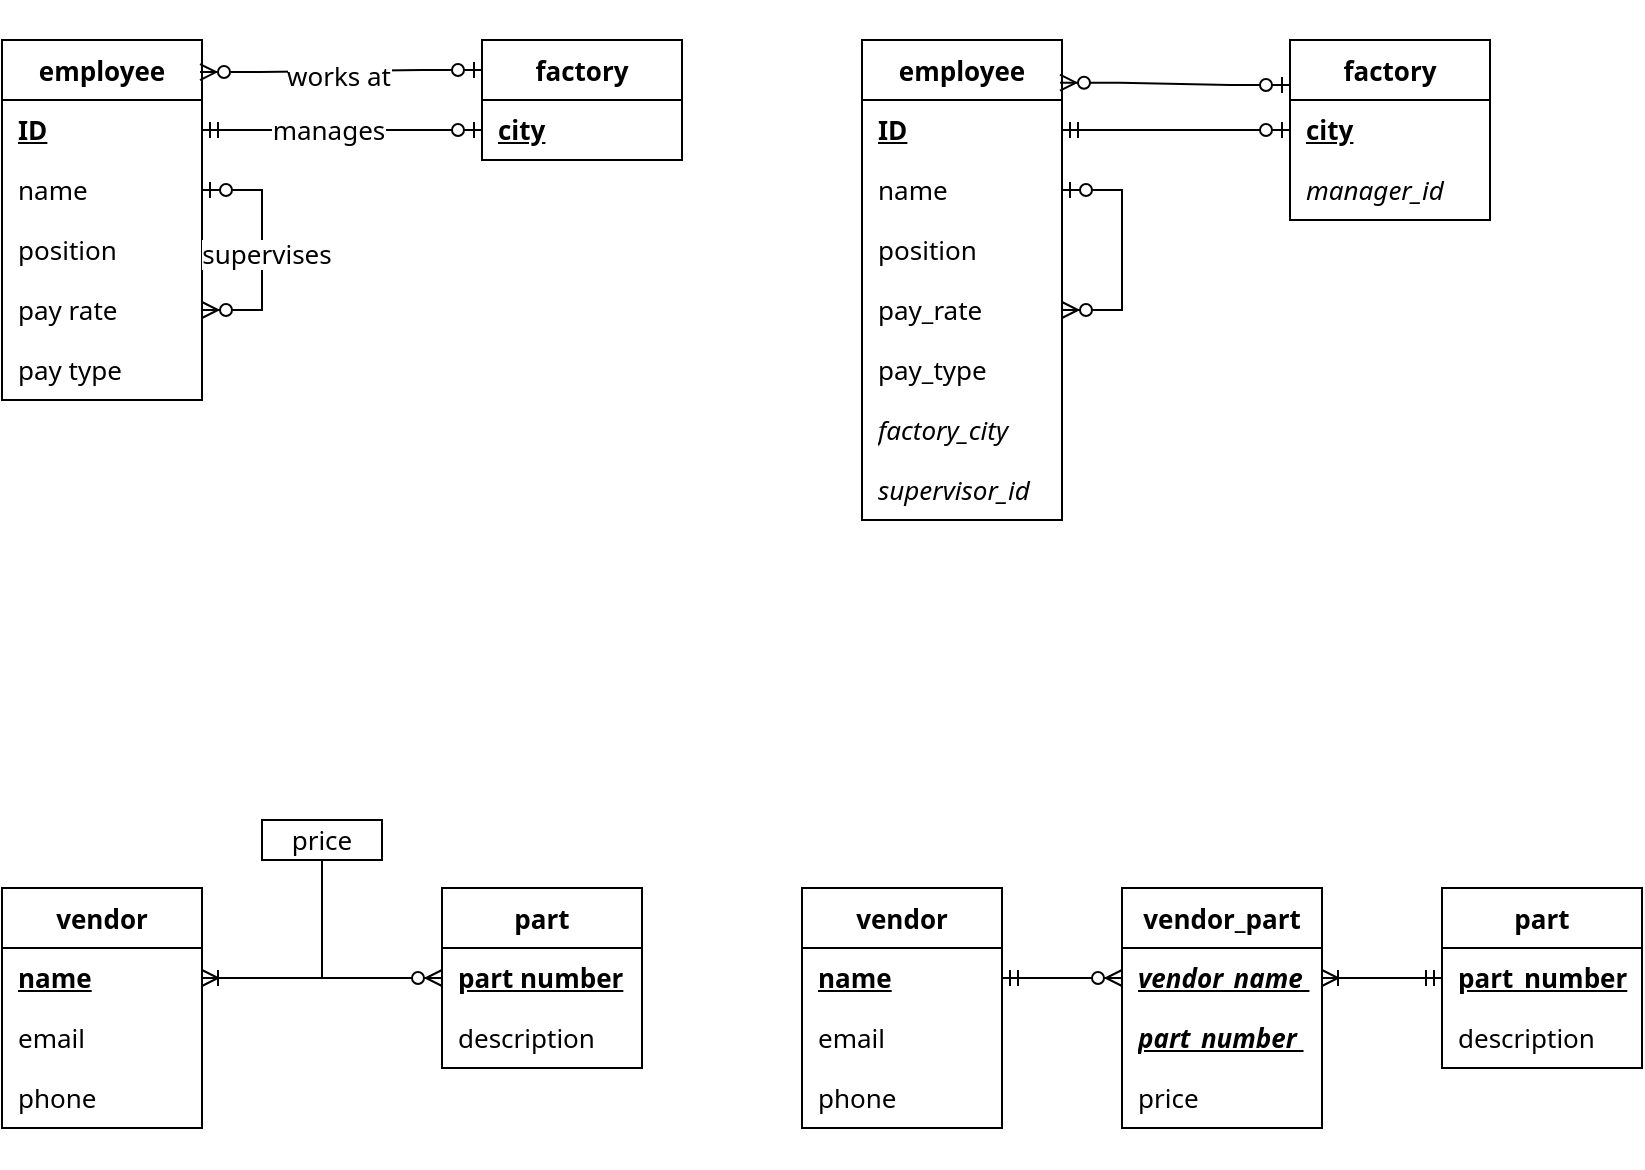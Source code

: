 <mxfile version="15.7.0" type="device"><diagram id="R2lEEEUBdFMjLlhIrx00" name="Page-1"><mxGraphModel dx="1422" dy="657" grid="1" gridSize="10" guides="1" tooltips="1" connect="1" arrows="1" fold="1" page="1" pageScale="1" pageWidth="850" pageHeight="1100" math="0" shadow="0" extFonts="Permanent Marker^https://fonts.googleapis.com/css?family=Permanent+Marker"><root><mxCell id="0"/><mxCell id="1" parent="0"/><mxCell id="ZgKFdhLjTGqCJ71-1xwb-4" value="" style="rounded=0;whiteSpace=wrap;html=1;fontFamily=Noto Sans;fontSource=https%3A%2F%2Ffonts.googleapis.com%2Fcss%3Ffamily%3DNoto%2BSans;strokeColor=none;fillColor=none;fontColor=default;fontSize=13;" parent="1" vertex="1"><mxGeometry x="110" y="584" width="30" height="20" as="geometry"/></mxCell><mxCell id="vAbCwezHvAzYmaQM8z0B-2" value="employee" style="shape=table;startSize=30;container=1;collapsible=0;childLayout=tableLayout;fixedRows=1;rowLines=0;fontStyle=1;align=center;pointerEvents=1;fontColor=default;strokeColor=default;fillColor=default;fontFamily=Noto Sans;fontSource=https%3A%2F%2Ffonts.googleapis.com%2Fcss%3Ffamily%3DNoto%2BSans;fontSize=13;" parent="1" vertex="1"><mxGeometry x="80" y="40" width="100" height="180" as="geometry"/></mxCell><mxCell id="vAbCwezHvAzYmaQM8z0B-6" value="" style="shape=partialRectangle;html=1;whiteSpace=wrap;collapsible=0;dropTarget=0;pointerEvents=1;fillColor=none;top=0;left=0;bottom=0;right=0;points=[[0,0.5],[1,0.5]];portConstraint=eastwest;fontColor=default;strokeColor=default;fontFamily=Noto Sans;fontSource=https%3A%2F%2Ffonts.googleapis.com%2Fcss%3Ffamily%3DNoto%2BSans;fontSize=13;" parent="vAbCwezHvAzYmaQM8z0B-2" vertex="1"><mxGeometry y="30" width="100" height="30" as="geometry"/></mxCell><mxCell id="vAbCwezHvAzYmaQM8z0B-8" value="&lt;b style=&quot;font-size: 13px;&quot;&gt;&lt;u style=&quot;font-size: 13px;&quot;&gt;ID&lt;/u&gt;&lt;/b&gt;" style="shape=partialRectangle;html=1;whiteSpace=wrap;connectable=0;fillColor=none;top=0;left=0;bottom=0;right=0;align=left;spacingLeft=6;overflow=hidden;pointerEvents=1;fontColor=default;strokeColor=default;fontFamily=Noto Sans;fontSource=https%3A%2F%2Ffonts.googleapis.com%2Fcss%3Ffamily%3DNoto%2BSans;fontSize=13;" parent="vAbCwezHvAzYmaQM8z0B-6" vertex="1"><mxGeometry width="100" height="30" as="geometry"><mxRectangle width="100" height="30" as="alternateBounds"/></mxGeometry></mxCell><mxCell id="vAbCwezHvAzYmaQM8z0B-9" value="" style="shape=partialRectangle;html=1;whiteSpace=wrap;collapsible=0;dropTarget=0;pointerEvents=1;fillColor=none;top=0;left=0;bottom=0;right=0;points=[[0,0.5],[1,0.5]];portConstraint=eastwest;fontColor=default;strokeColor=default;fontFamily=Noto Sans;fontSource=https%3A%2F%2Ffonts.googleapis.com%2Fcss%3Ffamily%3DNoto%2BSans;fontSize=13;" parent="vAbCwezHvAzYmaQM8z0B-2" vertex="1"><mxGeometry y="60" width="100" height="30" as="geometry"/></mxCell><mxCell id="vAbCwezHvAzYmaQM8z0B-11" value="name" style="shape=partialRectangle;html=1;whiteSpace=wrap;connectable=0;fillColor=none;top=0;left=0;bottom=0;right=0;align=left;spacingLeft=6;overflow=hidden;pointerEvents=1;fontColor=default;strokeColor=default;fontFamily=Noto Sans;fontSource=https%3A%2F%2Ffonts.googleapis.com%2Fcss%3Ffamily%3DNoto%2BSans;fontSize=13;" parent="vAbCwezHvAzYmaQM8z0B-9" vertex="1"><mxGeometry width="100" height="30" as="geometry"><mxRectangle width="100" height="30" as="alternateBounds"/></mxGeometry></mxCell><mxCell id="vAbCwezHvAzYmaQM8z0B-16" style="shape=partialRectangle;html=1;whiteSpace=wrap;collapsible=0;dropTarget=0;pointerEvents=1;fillColor=none;top=0;left=0;bottom=0;right=0;points=[[0,0.5],[1,0.5]];portConstraint=eastwest;fontColor=default;strokeColor=default;fontFamily=Noto Sans;fontSource=https%3A%2F%2Ffonts.googleapis.com%2Fcss%3Ffamily%3DNoto%2BSans;fontSize=13;" parent="vAbCwezHvAzYmaQM8z0B-2" vertex="1"><mxGeometry y="90" width="100" height="30" as="geometry"/></mxCell><mxCell id="vAbCwezHvAzYmaQM8z0B-17" value="position" style="shape=partialRectangle;html=1;whiteSpace=wrap;connectable=0;fillColor=none;top=0;left=0;bottom=0;right=0;align=left;spacingLeft=6;overflow=hidden;pointerEvents=1;fontColor=default;strokeColor=default;fontFamily=Noto Sans;fontSource=https%3A%2F%2Ffonts.googleapis.com%2Fcss%3Ffamily%3DNoto%2BSans;fontSize=13;" parent="vAbCwezHvAzYmaQM8z0B-16" vertex="1"><mxGeometry width="100" height="30" as="geometry"><mxRectangle width="100" height="30" as="alternateBounds"/></mxGeometry></mxCell><mxCell id="vAbCwezHvAzYmaQM8z0B-14" style="shape=partialRectangle;html=1;whiteSpace=wrap;collapsible=0;dropTarget=0;pointerEvents=1;fillColor=none;top=0;left=0;bottom=0;right=0;points=[[0,0.5],[1,0.5]];portConstraint=eastwest;fontColor=default;strokeColor=default;fontFamily=Noto Sans;fontSource=https%3A%2F%2Ffonts.googleapis.com%2Fcss%3Ffamily%3DNoto%2BSans;fontSize=13;" parent="vAbCwezHvAzYmaQM8z0B-2" vertex="1"><mxGeometry y="120" width="100" height="30" as="geometry"/></mxCell><mxCell id="vAbCwezHvAzYmaQM8z0B-15" value="pay rate" style="shape=partialRectangle;html=1;whiteSpace=wrap;connectable=0;fillColor=none;top=0;left=0;bottom=0;right=0;align=left;spacingLeft=6;overflow=hidden;pointerEvents=1;fontColor=default;strokeColor=default;fontFamily=Noto Sans;fontSource=https%3A%2F%2Ffonts.googleapis.com%2Fcss%3Ffamily%3DNoto%2BSans;fontSize=13;" parent="vAbCwezHvAzYmaQM8z0B-14" vertex="1"><mxGeometry width="100" height="30" as="geometry"><mxRectangle width="100" height="30" as="alternateBounds"/></mxGeometry></mxCell><mxCell id="vAbCwezHvAzYmaQM8z0B-12" style="shape=partialRectangle;html=1;whiteSpace=wrap;collapsible=0;dropTarget=0;pointerEvents=1;fillColor=none;top=0;left=0;bottom=0;right=0;points=[[0,0.5],[1,0.5]];portConstraint=eastwest;fontColor=default;strokeColor=default;fontFamily=Noto Sans;fontSource=https%3A%2F%2Ffonts.googleapis.com%2Fcss%3Ffamily%3DNoto%2BSans;fontSize=13;" parent="vAbCwezHvAzYmaQM8z0B-2" vertex="1"><mxGeometry y="150" width="100" height="30" as="geometry"/></mxCell><mxCell id="vAbCwezHvAzYmaQM8z0B-13" value="pay type" style="shape=partialRectangle;html=1;whiteSpace=wrap;connectable=0;fillColor=none;top=0;left=0;bottom=0;right=0;align=left;spacingLeft=6;overflow=hidden;pointerEvents=1;fontColor=default;strokeColor=default;fontFamily=Noto Sans;fontSource=https%3A%2F%2Ffonts.googleapis.com%2Fcss%3Ffamily%3DNoto%2BSans;fontSize=13;" parent="vAbCwezHvAzYmaQM8z0B-12" vertex="1"><mxGeometry width="100" height="30" as="geometry"><mxRectangle width="100" height="30" as="alternateBounds"/></mxGeometry></mxCell><mxCell id="vAbCwezHvAzYmaQM8z0B-50" value="" style="edgeStyle=entityRelationEdgeStyle;fontSize=13;html=1;endArrow=ERzeroToMany;startArrow=ERzeroToOne;rounded=0;labelBackgroundColor=default;fontColor=default;strokeColor=default;orthogonalLoop=0;snapToPoint=0;entryX=1;entryY=0.5;entryDx=0;entryDy=0;fontFamily=Noto Sans;fontSource=https%3A%2F%2Ffonts.googleapis.com%2Fcss%3Ffamily%3DNoto%2BSans;" parent="vAbCwezHvAzYmaQM8z0B-2" source="vAbCwezHvAzYmaQM8z0B-9" target="vAbCwezHvAzYmaQM8z0B-14" edge="1"><mxGeometry width="100" height="100" relative="1" as="geometry"><mxPoint x="230" y="109" as="sourcePoint"/><mxPoint x="321" y="198.98" as="targetPoint"/></mxGeometry></mxCell><mxCell id="vAbCwezHvAzYmaQM8z0B-51" value="supervises" style="edgeLabel;html=1;align=center;verticalAlign=middle;resizable=0;points=[];fontColor=default;fontFamily=Noto Sans;fontSource=https%3A%2F%2Ffonts.googleapis.com%2Fcss%3Ffamily%3DNoto%2BSans;fontSize=13;" parent="vAbCwezHvAzYmaQM8z0B-50" vertex="1" connectable="0"><mxGeometry x="0.031" y="2" relative="1" as="geometry"><mxPoint as="offset"/></mxGeometry></mxCell><mxCell id="vAbCwezHvAzYmaQM8z0B-18" value="factory" style="shape=table;startSize=30;container=1;collapsible=0;childLayout=tableLayout;fixedRows=1;rowLines=0;fontStyle=1;align=center;pointerEvents=1;fontColor=default;strokeColor=default;fillColor=default;fontFamily=Noto Sans;fontSource=https%3A%2F%2Ffonts.googleapis.com%2Fcss%3Ffamily%3DNoto%2BSans;fontSize=13;" parent="1" vertex="1"><mxGeometry x="320" y="40" width="100" height="60" as="geometry"/></mxCell><mxCell id="vAbCwezHvAzYmaQM8z0B-19" value="" style="shape=partialRectangle;html=1;whiteSpace=wrap;collapsible=0;dropTarget=0;pointerEvents=1;fillColor=none;top=0;left=0;bottom=0;right=0;points=[[0,0.5],[1,0.5]];portConstraint=eastwest;fontColor=default;strokeColor=default;fontFamily=Noto Sans;fontSource=https%3A%2F%2Ffonts.googleapis.com%2Fcss%3Ffamily%3DNoto%2BSans;fontSize=13;" parent="vAbCwezHvAzYmaQM8z0B-18" vertex="1"><mxGeometry y="30" width="100" height="30" as="geometry"/></mxCell><mxCell id="vAbCwezHvAzYmaQM8z0B-20" value="&lt;b style=&quot;font-size: 13px;&quot;&gt;&lt;u style=&quot;font-size: 13px;&quot;&gt;city&lt;/u&gt;&lt;/b&gt;" style="shape=partialRectangle;html=1;whiteSpace=wrap;connectable=0;fillColor=none;top=0;left=0;bottom=0;right=0;align=left;spacingLeft=6;overflow=hidden;pointerEvents=1;fontColor=default;strokeColor=default;fontFamily=Noto Sans;fontSource=https%3A%2F%2Ffonts.googleapis.com%2Fcss%3Ffamily%3DNoto%2BSans;fontSize=13;" parent="vAbCwezHvAzYmaQM8z0B-19" vertex="1"><mxGeometry width="100" height="30" as="geometry"><mxRectangle width="100" height="30" as="alternateBounds"/></mxGeometry></mxCell><mxCell id="vAbCwezHvAzYmaQM8z0B-44" value="" style="edgeStyle=entityRelationEdgeStyle;fontSize=13;html=1;endArrow=ERzeroToMany;startArrow=ERzeroToOne;rounded=0;labelBackgroundColor=default;fontColor=default;strokeColor=default;exitX=0;exitY=0.25;exitDx=0;exitDy=0;entryX=0.99;entryY=0.089;entryDx=0;entryDy=0;entryPerimeter=0;fontFamily=Noto Sans;fontSource=https%3A%2F%2Ffonts.googleapis.com%2Fcss%3Ffamily%3DNoto%2BSans;" parent="1" source="vAbCwezHvAzYmaQM8z0B-18" target="vAbCwezHvAzYmaQM8z0B-2" edge="1"><mxGeometry width="100" height="100" relative="1" as="geometry"><mxPoint x="290" y="100" as="sourcePoint"/><mxPoint x="270" y="40" as="targetPoint"/></mxGeometry></mxCell><mxCell id="vAbCwezHvAzYmaQM8z0B-48" value="works at" style="edgeLabel;html=1;align=center;verticalAlign=middle;resizable=0;points=[];fontColor=default;fontFamily=Noto Sans;fontSource=https%3A%2F%2Ffonts.googleapis.com%2Fcss%3Ffamily%3DNoto%2BSans;fontSize=13;" parent="vAbCwezHvAzYmaQM8z0B-44" vertex="1" connectable="0"><mxGeometry x="0.031" y="2" relative="1" as="geometry"><mxPoint as="offset"/></mxGeometry></mxCell><mxCell id="vAbCwezHvAzYmaQM8z0B-47" value="" style="edgeStyle=entityRelationEdgeStyle;fontSize=13;html=1;endArrow=ERzeroToOne;startArrow=ERmandOne;rounded=0;labelBackgroundColor=default;fontColor=default;strokeColor=default;exitX=1;exitY=0.5;exitDx=0;exitDy=0;entryX=0;entryY=0.5;entryDx=0;entryDy=0;fontFamily=Noto Sans;fontSource=https%3A%2F%2Ffonts.googleapis.com%2Fcss%3Ffamily%3DNoto%2BSans;" parent="1" source="vAbCwezHvAzYmaQM8z0B-6" target="vAbCwezHvAzYmaQM8z0B-19" edge="1"><mxGeometry width="100" height="100" relative="1" as="geometry"><mxPoint x="290" y="250" as="sourcePoint"/><mxPoint x="390" y="150" as="targetPoint"/></mxGeometry></mxCell><mxCell id="vAbCwezHvAzYmaQM8z0B-49" value="manages" style="edgeLabel;html=1;align=center;verticalAlign=middle;resizable=0;points=[];fontColor=default;fontFamily=Noto Sans;fontSource=https%3A%2F%2Ffonts.googleapis.com%2Fcss%3Ffamily%3DNoto%2BSans;fontSize=13;" parent="vAbCwezHvAzYmaQM8z0B-47" vertex="1" connectable="0"><mxGeometry x="-0.1" relative="1" as="geometry"><mxPoint as="offset"/></mxGeometry></mxCell><mxCell id="ZkFvO5ZCcxNp6FhMW3lV-1" value="part" style="shape=table;startSize=30;container=1;collapsible=0;childLayout=tableLayout;fixedRows=1;rowLines=0;fontStyle=1;align=center;pointerEvents=1;fontColor=default;strokeColor=default;fillColor=default;fontFamily=Noto Sans;fontSource=https%3A%2F%2Ffonts.googleapis.com%2Fcss%3Ffamily%3DNoto%2BSans;fontSize=13;" parent="1" vertex="1"><mxGeometry x="300" y="464" width="100" height="90" as="geometry"/></mxCell><mxCell id="ZkFvO5ZCcxNp6FhMW3lV-2" value="" style="shape=partialRectangle;html=1;whiteSpace=wrap;collapsible=0;dropTarget=0;pointerEvents=1;fillColor=none;top=0;left=0;bottom=0;right=0;points=[[0,0.5],[1,0.5]];portConstraint=eastwest;fontColor=default;strokeColor=default;fontFamily=Noto Sans;fontSource=https%3A%2F%2Ffonts.googleapis.com%2Fcss%3Ffamily%3DNoto%2BSans;fontSize=13;" parent="ZkFvO5ZCcxNp6FhMW3lV-1" vertex="1"><mxGeometry y="30" width="100" height="30" as="geometry"/></mxCell><mxCell id="ZkFvO5ZCcxNp6FhMW3lV-3" value="&lt;b style=&quot;font-size: 13px;&quot;&gt;&lt;u style=&quot;font-size: 13px;&quot;&gt;part number&lt;/u&gt;&lt;/b&gt;" style="shape=partialRectangle;html=1;whiteSpace=wrap;connectable=0;fillColor=none;top=0;left=0;bottom=0;right=0;align=left;spacingLeft=6;overflow=hidden;pointerEvents=1;fontColor=default;strokeColor=default;fontFamily=Noto Sans;fontSource=https%3A%2F%2Ffonts.googleapis.com%2Fcss%3Ffamily%3DNoto%2BSans;fontSize=13;" parent="ZkFvO5ZCcxNp6FhMW3lV-2" vertex="1"><mxGeometry width="100" height="30" as="geometry"><mxRectangle width="100" height="30" as="alternateBounds"/></mxGeometry></mxCell><mxCell id="ZkFvO5ZCcxNp6FhMW3lV-4" style="shape=partialRectangle;html=1;whiteSpace=wrap;collapsible=0;dropTarget=0;pointerEvents=1;fillColor=none;top=0;left=0;bottom=0;right=0;points=[[0,0.5],[1,0.5]];portConstraint=eastwest;fontColor=default;strokeColor=default;fontFamily=Noto Sans;fontSource=https%3A%2F%2Ffonts.googleapis.com%2Fcss%3Ffamily%3DNoto%2BSans;fontSize=13;" parent="ZkFvO5ZCcxNp6FhMW3lV-1" vertex="1"><mxGeometry y="60" width="100" height="30" as="geometry"/></mxCell><mxCell id="ZkFvO5ZCcxNp6FhMW3lV-5" value="description" style="shape=partialRectangle;html=1;whiteSpace=wrap;connectable=0;fillColor=none;top=0;left=0;bottom=0;right=0;align=left;spacingLeft=6;overflow=hidden;pointerEvents=1;fontColor=default;strokeColor=default;fontFamily=Noto Sans;fontSource=https%3A%2F%2Ffonts.googleapis.com%2Fcss%3Ffamily%3DNoto%2BSans;fontSize=13;" parent="ZkFvO5ZCcxNp6FhMW3lV-4" vertex="1"><mxGeometry width="100" height="30" as="geometry"><mxRectangle width="100" height="30" as="alternateBounds"/></mxGeometry></mxCell><mxCell id="ZkFvO5ZCcxNp6FhMW3lV-6" value="vendor" style="shape=table;startSize=30;container=1;collapsible=0;childLayout=tableLayout;fixedRows=1;rowLines=0;fontStyle=1;align=center;pointerEvents=1;fontColor=default;strokeColor=default;fillColor=default;fontFamily=Noto Sans;fontSource=https%3A%2F%2Ffonts.googleapis.com%2Fcss%3Ffamily%3DNoto%2BSans;fontSize=13;" parent="1" vertex="1"><mxGeometry x="80" y="464" width="100" height="120" as="geometry"/></mxCell><mxCell id="ZkFvO5ZCcxNp6FhMW3lV-7" value="" style="shape=partialRectangle;html=1;whiteSpace=wrap;collapsible=0;dropTarget=0;pointerEvents=1;fillColor=none;top=0;left=0;bottom=0;right=0;points=[[0,0.5],[1,0.5]];portConstraint=eastwest;fontColor=default;strokeColor=default;fontFamily=Noto Sans;fontSource=https%3A%2F%2Ffonts.googleapis.com%2Fcss%3Ffamily%3DNoto%2BSans;fontSize=13;" parent="ZkFvO5ZCcxNp6FhMW3lV-6" vertex="1"><mxGeometry y="30" width="100" height="30" as="geometry"/></mxCell><mxCell id="ZkFvO5ZCcxNp6FhMW3lV-8" value="&lt;b style=&quot;font-size: 13px;&quot;&gt;&lt;u style=&quot;font-size: 13px;&quot;&gt;name&lt;/u&gt;&lt;/b&gt;" style="shape=partialRectangle;html=1;whiteSpace=wrap;connectable=0;fillColor=none;top=0;left=0;bottom=0;right=0;align=left;spacingLeft=6;overflow=hidden;pointerEvents=1;fontColor=default;strokeColor=default;fontFamily=Noto Sans;fontSource=https%3A%2F%2Ffonts.googleapis.com%2Fcss%3Ffamily%3DNoto%2BSans;fontSize=13;" parent="ZkFvO5ZCcxNp6FhMW3lV-7" vertex="1"><mxGeometry width="100" height="30" as="geometry"><mxRectangle width="100" height="30" as="alternateBounds"/></mxGeometry></mxCell><mxCell id="ZkFvO5ZCcxNp6FhMW3lV-9" style="shape=partialRectangle;html=1;whiteSpace=wrap;collapsible=0;dropTarget=0;pointerEvents=1;fillColor=none;top=0;left=0;bottom=0;right=0;points=[[0,0.5],[1,0.5]];portConstraint=eastwest;fontColor=default;strokeColor=default;fontFamily=Noto Sans;fontSource=https%3A%2F%2Ffonts.googleapis.com%2Fcss%3Ffamily%3DNoto%2BSans;fontSize=13;" parent="ZkFvO5ZCcxNp6FhMW3lV-6" vertex="1"><mxGeometry y="60" width="100" height="30" as="geometry"/></mxCell><mxCell id="ZkFvO5ZCcxNp6FhMW3lV-10" value="email" style="shape=partialRectangle;html=1;whiteSpace=wrap;connectable=0;fillColor=none;top=0;left=0;bottom=0;right=0;align=left;spacingLeft=6;overflow=hidden;pointerEvents=1;fontColor=default;strokeColor=default;fontFamily=Noto Sans;fontSource=https%3A%2F%2Ffonts.googleapis.com%2Fcss%3Ffamily%3DNoto%2BSans;fontSize=13;" parent="ZkFvO5ZCcxNp6FhMW3lV-9" vertex="1"><mxGeometry width="100" height="30" as="geometry"><mxRectangle width="100" height="30" as="alternateBounds"/></mxGeometry></mxCell><mxCell id="ZkFvO5ZCcxNp6FhMW3lV-11" style="shape=partialRectangle;html=1;whiteSpace=wrap;collapsible=0;dropTarget=0;pointerEvents=1;fillColor=none;top=0;left=0;bottom=0;right=0;points=[[0,0.5],[1,0.5]];portConstraint=eastwest;fontColor=default;strokeColor=default;fontFamily=Noto Sans;fontSource=https%3A%2F%2Ffonts.googleapis.com%2Fcss%3Ffamily%3DNoto%2BSans;fontSize=13;" parent="ZkFvO5ZCcxNp6FhMW3lV-6" vertex="1"><mxGeometry y="90" width="100" height="30" as="geometry"/></mxCell><mxCell id="ZkFvO5ZCcxNp6FhMW3lV-12" value="phone" style="shape=partialRectangle;html=1;whiteSpace=wrap;connectable=0;fillColor=none;top=0;left=0;bottom=0;right=0;align=left;spacingLeft=6;overflow=hidden;pointerEvents=1;fontColor=default;strokeColor=default;fontFamily=Noto Sans;fontSource=https%3A%2F%2Ffonts.googleapis.com%2Fcss%3Ffamily%3DNoto%2BSans;fontSize=13;" parent="ZkFvO5ZCcxNp6FhMW3lV-11" vertex="1"><mxGeometry width="100" height="30" as="geometry"><mxRectangle width="100" height="30" as="alternateBounds"/></mxGeometry></mxCell><mxCell id="ZkFvO5ZCcxNp6FhMW3lV-13" value="" style="edgeStyle=entityRelationEdgeStyle;fontSize=13;html=1;endArrow=ERoneToMany;startArrow=ERzeroToMany;rounded=0;entryX=1;entryY=0.5;entryDx=0;entryDy=0;exitX=0;exitY=0.5;exitDx=0;exitDy=0;fontFamily=Noto Sans;fontSource=https%3A%2F%2Ffonts.googleapis.com%2Fcss%3Ffamily%3DNoto%2BSans;" parent="1" source="ZkFvO5ZCcxNp6FhMW3lV-2" target="ZkFvO5ZCcxNp6FhMW3lV-7" edge="1"><mxGeometry width="100" height="100" relative="1" as="geometry"><mxPoint x="660" y="554" as="sourcePoint"/><mxPoint x="760" y="454" as="targetPoint"/></mxGeometry></mxCell><mxCell id="ZkFvO5ZCcxNp6FhMW3lV-14" value="price" style="rounded=0;whiteSpace=wrap;html=1;fontFamily=Noto Sans;fontSource=https%3A%2F%2Ffonts.googleapis.com%2Fcss%3Ffamily%3DNoto%2BSans;fontSize=13;" parent="1" vertex="1"><mxGeometry x="210" y="430" width="60" height="20" as="geometry"/></mxCell><mxCell id="ZkFvO5ZCcxNp6FhMW3lV-15" value="" style="endArrow=none;html=1;rounded=0;entryX=0.5;entryY=1;entryDx=0;entryDy=0;fontFamily=Noto Sans;fontSource=https%3A%2F%2Ffonts.googleapis.com%2Fcss%3Ffamily%3DNoto%2BSans;fontSize=13;" parent="1" target="ZkFvO5ZCcxNp6FhMW3lV-14" edge="1"><mxGeometry width="50" height="50" relative="1" as="geometry"><mxPoint x="240" y="509" as="sourcePoint"/><mxPoint x="250" y="464" as="targetPoint"/></mxGeometry></mxCell><mxCell id="s_assCu_Mi-pyKHWBQ4d-1" value="" style="rounded=0;whiteSpace=wrap;html=1;fontFamily=Noto Sans;fontSource=https%3A%2F%2Ffonts.googleapis.com%2Fcss%3Ffamily%3DNoto%2BSans;strokeColor=none;fillColor=none;fontColor=default;fontSize=13;" vertex="1" parent="1"><mxGeometry x="225" y="410" width="30" height="20" as="geometry"/></mxCell><mxCell id="s_assCu_Mi-pyKHWBQ4d-2" value="" style="rounded=0;whiteSpace=wrap;html=1;fontFamily=Noto Sans;fontSource=https%3A%2F%2Ffonts.googleapis.com%2Fcss%3Ffamily%3DNoto%2BSans;strokeColor=none;fillColor=none;fontColor=default;fontSize=13;" vertex="1" parent="1"><mxGeometry x="110" y="220" width="30" height="20" as="geometry"/></mxCell><mxCell id="s_assCu_Mi-pyKHWBQ4d-3" value="" style="rounded=0;whiteSpace=wrap;html=1;fontFamily=Noto Sans;fontSource=https%3A%2F%2Ffonts.googleapis.com%2Fcss%3Ffamily%3DNoto%2BSans;strokeColor=none;fillColor=none;fontColor=default;fontSize=13;" vertex="1" parent="1"><mxGeometry x="115" y="20" width="30" height="20" as="geometry"/></mxCell><mxCell id="s_assCu_Mi-pyKHWBQ4d-5" value="employee" style="shape=table;startSize=30;container=1;collapsible=0;childLayout=tableLayout;fixedRows=1;rowLines=0;fontStyle=1;align=center;pointerEvents=1;fontColor=default;strokeColor=default;fillColor=default;fontFamily=Noto Sans;fontSource=https%3A%2F%2Ffonts.googleapis.com%2Fcss%3Ffamily%3DNoto%2BSans;fontSize=13;" vertex="1" parent="1"><mxGeometry x="510" y="40" width="100" height="240" as="geometry"/></mxCell><mxCell id="s_assCu_Mi-pyKHWBQ4d-6" value="" style="shape=partialRectangle;html=1;whiteSpace=wrap;collapsible=0;dropTarget=0;pointerEvents=1;fillColor=none;top=0;left=0;bottom=0;right=0;points=[[0,0.5],[1,0.5]];portConstraint=eastwest;fontColor=default;strokeColor=default;fontFamily=Noto Sans;fontSource=https%3A%2F%2Ffonts.googleapis.com%2Fcss%3Ffamily%3DNoto%2BSans;fontSize=13;" vertex="1" parent="s_assCu_Mi-pyKHWBQ4d-5"><mxGeometry y="30" width="100" height="30" as="geometry"/></mxCell><mxCell id="s_assCu_Mi-pyKHWBQ4d-7" value="&lt;b style=&quot;font-size: 13px;&quot;&gt;&lt;u style=&quot;font-size: 13px;&quot;&gt;ID&lt;/u&gt;&lt;/b&gt;" style="shape=partialRectangle;html=1;whiteSpace=wrap;connectable=0;fillColor=none;top=0;left=0;bottom=0;right=0;align=left;spacingLeft=6;overflow=hidden;pointerEvents=1;fontColor=default;strokeColor=default;fontFamily=Noto Sans;fontSource=https%3A%2F%2Ffonts.googleapis.com%2Fcss%3Ffamily%3DNoto%2BSans;fontSize=13;" vertex="1" parent="s_assCu_Mi-pyKHWBQ4d-6"><mxGeometry width="100" height="30" as="geometry"><mxRectangle width="100" height="30" as="alternateBounds"/></mxGeometry></mxCell><mxCell id="s_assCu_Mi-pyKHWBQ4d-8" value="" style="shape=partialRectangle;html=1;whiteSpace=wrap;collapsible=0;dropTarget=0;pointerEvents=1;fillColor=none;top=0;left=0;bottom=0;right=0;points=[[0,0.5],[1,0.5]];portConstraint=eastwest;fontColor=default;strokeColor=default;fontFamily=Noto Sans;fontSource=https%3A%2F%2Ffonts.googleapis.com%2Fcss%3Ffamily%3DNoto%2BSans;fontSize=13;" vertex="1" parent="s_assCu_Mi-pyKHWBQ4d-5"><mxGeometry y="60" width="100" height="30" as="geometry"/></mxCell><mxCell id="s_assCu_Mi-pyKHWBQ4d-9" value="name" style="shape=partialRectangle;html=1;whiteSpace=wrap;connectable=0;fillColor=none;top=0;left=0;bottom=0;right=0;align=left;spacingLeft=6;overflow=hidden;pointerEvents=1;fontColor=default;strokeColor=default;fontFamily=Noto Sans;fontSource=https%3A%2F%2Ffonts.googleapis.com%2Fcss%3Ffamily%3DNoto%2BSans;fontSize=13;" vertex="1" parent="s_assCu_Mi-pyKHWBQ4d-8"><mxGeometry width="100" height="30" as="geometry"><mxRectangle width="100" height="30" as="alternateBounds"/></mxGeometry></mxCell><mxCell id="s_assCu_Mi-pyKHWBQ4d-10" style="shape=partialRectangle;html=1;whiteSpace=wrap;collapsible=0;dropTarget=0;pointerEvents=1;fillColor=none;top=0;left=0;bottom=0;right=0;points=[[0,0.5],[1,0.5]];portConstraint=eastwest;fontColor=default;strokeColor=default;fontFamily=Noto Sans;fontSource=https%3A%2F%2Ffonts.googleapis.com%2Fcss%3Ffamily%3DNoto%2BSans;fontSize=13;" vertex="1" parent="s_assCu_Mi-pyKHWBQ4d-5"><mxGeometry y="90" width="100" height="30" as="geometry"/></mxCell><mxCell id="s_assCu_Mi-pyKHWBQ4d-11" value="position" style="shape=partialRectangle;html=1;whiteSpace=wrap;connectable=0;fillColor=none;top=0;left=0;bottom=0;right=0;align=left;spacingLeft=6;overflow=hidden;pointerEvents=1;fontColor=default;strokeColor=default;fontFamily=Noto Sans;fontSource=https%3A%2F%2Ffonts.googleapis.com%2Fcss%3Ffamily%3DNoto%2BSans;fontSize=13;" vertex="1" parent="s_assCu_Mi-pyKHWBQ4d-10"><mxGeometry width="100" height="30" as="geometry"><mxRectangle width="100" height="30" as="alternateBounds"/></mxGeometry></mxCell><mxCell id="s_assCu_Mi-pyKHWBQ4d-12" style="shape=partialRectangle;html=1;whiteSpace=wrap;collapsible=0;dropTarget=0;pointerEvents=1;fillColor=none;top=0;left=0;bottom=0;right=0;points=[[0,0.5],[1,0.5]];portConstraint=eastwest;fontColor=default;strokeColor=default;fontFamily=Noto Sans;fontSource=https%3A%2F%2Ffonts.googleapis.com%2Fcss%3Ffamily%3DNoto%2BSans;fontSize=13;" vertex="1" parent="s_assCu_Mi-pyKHWBQ4d-5"><mxGeometry y="120" width="100" height="30" as="geometry"/></mxCell><mxCell id="s_assCu_Mi-pyKHWBQ4d-13" value="pay_rate" style="shape=partialRectangle;html=1;whiteSpace=wrap;connectable=0;fillColor=none;top=0;left=0;bottom=0;right=0;align=left;spacingLeft=6;overflow=hidden;pointerEvents=1;fontColor=default;strokeColor=default;fontFamily=Noto Sans;fontSource=https%3A%2F%2Ffonts.googleapis.com%2Fcss%3Ffamily%3DNoto%2BSans;fontSize=13;" vertex="1" parent="s_assCu_Mi-pyKHWBQ4d-12"><mxGeometry width="100" height="30" as="geometry"><mxRectangle width="100" height="30" as="alternateBounds"/></mxGeometry></mxCell><mxCell id="s_assCu_Mi-pyKHWBQ4d-14" style="shape=partialRectangle;html=1;whiteSpace=wrap;collapsible=0;dropTarget=0;pointerEvents=1;fillColor=none;top=0;left=0;bottom=0;right=0;points=[[0,0.5],[1,0.5]];portConstraint=eastwest;fontColor=default;strokeColor=default;fontFamily=Noto Sans;fontSource=https%3A%2F%2Ffonts.googleapis.com%2Fcss%3Ffamily%3DNoto%2BSans;fontSize=13;" vertex="1" parent="s_assCu_Mi-pyKHWBQ4d-5"><mxGeometry y="150" width="100" height="30" as="geometry"/></mxCell><mxCell id="s_assCu_Mi-pyKHWBQ4d-15" value="pay_type" style="shape=partialRectangle;html=1;whiteSpace=wrap;connectable=0;fillColor=none;top=0;left=0;bottom=0;right=0;align=left;spacingLeft=6;overflow=hidden;pointerEvents=1;fontColor=default;strokeColor=default;fontFamily=Noto Sans;fontSource=https%3A%2F%2Ffonts.googleapis.com%2Fcss%3Ffamily%3DNoto%2BSans;fontSize=13;" vertex="1" parent="s_assCu_Mi-pyKHWBQ4d-14"><mxGeometry width="100" height="30" as="geometry"><mxRectangle width="100" height="30" as="alternateBounds"/></mxGeometry></mxCell><mxCell id="s_assCu_Mi-pyKHWBQ4d-29" style="shape=partialRectangle;html=1;whiteSpace=wrap;collapsible=0;dropTarget=0;pointerEvents=1;fillColor=none;top=0;left=0;bottom=0;right=0;points=[[0,0.5],[1,0.5]];portConstraint=eastwest;fontColor=default;strokeColor=default;fontFamily=Noto Sans;fontSource=https%3A%2F%2Ffonts.googleapis.com%2Fcss%3Ffamily%3DNoto%2BSans;fontSize=13;" vertex="1" parent="s_assCu_Mi-pyKHWBQ4d-5"><mxGeometry y="180" width="100" height="30" as="geometry"/></mxCell><mxCell id="s_assCu_Mi-pyKHWBQ4d-30" value="&lt;i&gt;factory_city&amp;nbsp;&lt;/i&gt;" style="shape=partialRectangle;html=1;whiteSpace=wrap;connectable=0;fillColor=none;top=0;left=0;bottom=0;right=0;align=left;spacingLeft=6;overflow=hidden;pointerEvents=1;fontColor=default;strokeColor=default;fontFamily=Noto Sans;fontSource=https%3A%2F%2Ffonts.googleapis.com%2Fcss%3Ffamily%3DNoto%2BSans;fontSize=13;" vertex="1" parent="s_assCu_Mi-pyKHWBQ4d-29"><mxGeometry width="100" height="30" as="geometry"><mxRectangle width="100" height="30" as="alternateBounds"/></mxGeometry></mxCell><mxCell id="s_assCu_Mi-pyKHWBQ4d-27" style="shape=partialRectangle;html=1;whiteSpace=wrap;collapsible=0;dropTarget=0;pointerEvents=1;fillColor=none;top=0;left=0;bottom=0;right=0;points=[[0,0.5],[1,0.5]];portConstraint=eastwest;fontColor=default;strokeColor=default;fontFamily=Noto Sans;fontSource=https%3A%2F%2Ffonts.googleapis.com%2Fcss%3Ffamily%3DNoto%2BSans;fontSize=13;" vertex="1" parent="s_assCu_Mi-pyKHWBQ4d-5"><mxGeometry y="210" width="100" height="30" as="geometry"/></mxCell><mxCell id="s_assCu_Mi-pyKHWBQ4d-28" value="&lt;i&gt;supervisor_id&amp;nbsp;&lt;/i&gt;" style="shape=partialRectangle;html=1;whiteSpace=wrap;connectable=0;fillColor=none;top=0;left=0;bottom=0;right=0;align=left;spacingLeft=6;overflow=hidden;pointerEvents=1;fontColor=default;strokeColor=default;fontFamily=Noto Sans;fontSource=https%3A%2F%2Ffonts.googleapis.com%2Fcss%3Ffamily%3DNoto%2BSans;fontSize=13;" vertex="1" parent="s_assCu_Mi-pyKHWBQ4d-27"><mxGeometry width="100" height="30" as="geometry"><mxRectangle width="100" height="30" as="alternateBounds"/></mxGeometry></mxCell><mxCell id="s_assCu_Mi-pyKHWBQ4d-16" value="" style="edgeStyle=entityRelationEdgeStyle;fontSize=13;html=1;endArrow=ERzeroToMany;startArrow=ERzeroToOne;rounded=0;labelBackgroundColor=default;fontColor=default;strokeColor=default;orthogonalLoop=0;snapToPoint=0;entryX=1;entryY=0.5;entryDx=0;entryDy=0;fontFamily=Noto Sans;fontSource=https%3A%2F%2Ffonts.googleapis.com%2Fcss%3Ffamily%3DNoto%2BSans;" edge="1" parent="s_assCu_Mi-pyKHWBQ4d-5" source="s_assCu_Mi-pyKHWBQ4d-8" target="s_assCu_Mi-pyKHWBQ4d-12"><mxGeometry width="100" height="100" relative="1" as="geometry"><mxPoint x="230" y="109" as="sourcePoint"/><mxPoint x="321" y="198.98" as="targetPoint"/></mxGeometry></mxCell><mxCell id="s_assCu_Mi-pyKHWBQ4d-18" value="factory" style="shape=table;startSize=30;container=1;collapsible=0;childLayout=tableLayout;fixedRows=1;rowLines=0;fontStyle=1;align=center;pointerEvents=1;fontColor=default;strokeColor=default;fillColor=default;fontFamily=Noto Sans;fontSource=https%3A%2F%2Ffonts.googleapis.com%2Fcss%3Ffamily%3DNoto%2BSans;fontSize=13;" vertex="1" parent="1"><mxGeometry x="724" y="40" width="100" height="90" as="geometry"/></mxCell><mxCell id="s_assCu_Mi-pyKHWBQ4d-19" value="" style="shape=partialRectangle;html=1;whiteSpace=wrap;collapsible=0;dropTarget=0;pointerEvents=1;fillColor=none;top=0;left=0;bottom=0;right=0;points=[[0,0.5],[1,0.5]];portConstraint=eastwest;fontColor=default;strokeColor=default;fontFamily=Noto Sans;fontSource=https%3A%2F%2Ffonts.googleapis.com%2Fcss%3Ffamily%3DNoto%2BSans;fontSize=13;" vertex="1" parent="s_assCu_Mi-pyKHWBQ4d-18"><mxGeometry y="30" width="100" height="30" as="geometry"/></mxCell><mxCell id="s_assCu_Mi-pyKHWBQ4d-20" value="&lt;b style=&quot;font-size: 13px;&quot;&gt;&lt;u style=&quot;font-size: 13px;&quot;&gt;city&lt;/u&gt;&lt;/b&gt;" style="shape=partialRectangle;html=1;whiteSpace=wrap;connectable=0;fillColor=none;top=0;left=0;bottom=0;right=0;align=left;spacingLeft=6;overflow=hidden;pointerEvents=1;fontColor=default;strokeColor=default;fontFamily=Noto Sans;fontSource=https%3A%2F%2Ffonts.googleapis.com%2Fcss%3Ffamily%3DNoto%2BSans;fontSize=13;" vertex="1" parent="s_assCu_Mi-pyKHWBQ4d-19"><mxGeometry width="100" height="30" as="geometry"><mxRectangle width="100" height="30" as="alternateBounds"/></mxGeometry></mxCell><mxCell id="s_assCu_Mi-pyKHWBQ4d-31" style="shape=partialRectangle;html=1;whiteSpace=wrap;collapsible=0;dropTarget=0;pointerEvents=1;fillColor=none;top=0;left=0;bottom=0;right=0;points=[[0,0.5],[1,0.5]];portConstraint=eastwest;fontColor=default;strokeColor=default;fontFamily=Noto Sans;fontSource=https%3A%2F%2Ffonts.googleapis.com%2Fcss%3Ffamily%3DNoto%2BSans;fontSize=13;" vertex="1" parent="s_assCu_Mi-pyKHWBQ4d-18"><mxGeometry y="60" width="100" height="30" as="geometry"/></mxCell><mxCell id="s_assCu_Mi-pyKHWBQ4d-32" value="&lt;i&gt;manager_id&amp;nbsp;&lt;/i&gt;" style="shape=partialRectangle;html=1;whiteSpace=wrap;connectable=0;fillColor=none;top=0;left=0;bottom=0;right=0;align=left;spacingLeft=6;overflow=hidden;pointerEvents=1;fontColor=default;strokeColor=default;fontFamily=Noto Sans;fontSource=https%3A%2F%2Ffonts.googleapis.com%2Fcss%3Ffamily%3DNoto%2BSans;fontSize=13;" vertex="1" parent="s_assCu_Mi-pyKHWBQ4d-31"><mxGeometry width="100" height="30" as="geometry"><mxRectangle width="100" height="30" as="alternateBounds"/></mxGeometry></mxCell><mxCell id="s_assCu_Mi-pyKHWBQ4d-21" value="" style="edgeStyle=entityRelationEdgeStyle;fontSize=13;html=1;endArrow=ERzeroToMany;startArrow=ERzeroToOne;rounded=0;labelBackgroundColor=default;fontColor=default;strokeColor=default;exitX=0;exitY=0.25;exitDx=0;exitDy=0;entryX=0.99;entryY=0.089;entryDx=0;entryDy=0;entryPerimeter=0;fontFamily=Noto Sans;fontSource=https%3A%2F%2Ffonts.googleapis.com%2Fcss%3Ffamily%3DNoto%2BSans;" edge="1" parent="1" source="s_assCu_Mi-pyKHWBQ4d-18" target="s_assCu_Mi-pyKHWBQ4d-5"><mxGeometry width="100" height="100" relative="1" as="geometry"><mxPoint x="720" y="100" as="sourcePoint"/><mxPoint x="700" y="40" as="targetPoint"/></mxGeometry></mxCell><mxCell id="s_assCu_Mi-pyKHWBQ4d-23" value="" style="edgeStyle=entityRelationEdgeStyle;fontSize=13;html=1;endArrow=ERzeroToOne;startArrow=ERmandOne;rounded=0;labelBackgroundColor=default;fontColor=default;strokeColor=default;exitX=1;exitY=0.5;exitDx=0;exitDy=0;entryX=0;entryY=0.5;entryDx=0;entryDy=0;fontFamily=Noto Sans;fontSource=https%3A%2F%2Ffonts.googleapis.com%2Fcss%3Ffamily%3DNoto%2BSans;" edge="1" parent="1" source="s_assCu_Mi-pyKHWBQ4d-6" target="s_assCu_Mi-pyKHWBQ4d-19"><mxGeometry width="100" height="100" relative="1" as="geometry"><mxPoint x="720" y="250" as="sourcePoint"/><mxPoint x="820" y="150" as="targetPoint"/></mxGeometry></mxCell><mxCell id="s_assCu_Mi-pyKHWBQ4d-25" value="" style="rounded=0;whiteSpace=wrap;html=1;fontFamily=Noto Sans;fontSource=https%3A%2F%2Ffonts.googleapis.com%2Fcss%3Ffamily%3DNoto%2BSans;strokeColor=none;fillColor=none;fontColor=default;fontSize=13;" vertex="1" parent="1"><mxGeometry x="540" y="280" width="30" height="20" as="geometry"/></mxCell><mxCell id="s_assCu_Mi-pyKHWBQ4d-26" value="" style="rounded=0;whiteSpace=wrap;html=1;fontFamily=Noto Sans;fontSource=https%3A%2F%2Ffonts.googleapis.com%2Fcss%3Ffamily%3DNoto%2BSans;strokeColor=none;fillColor=none;fontColor=default;fontSize=13;" vertex="1" parent="1"><mxGeometry x="545" y="20" width="30" height="20" as="geometry"/></mxCell><mxCell id="s_assCu_Mi-pyKHWBQ4d-33" value="" style="rounded=0;whiteSpace=wrap;html=1;fontFamily=Noto Sans;fontSource=https%3A%2F%2Ffonts.googleapis.com%2Fcss%3Ffamily%3DNoto%2BSans;strokeColor=none;fillColor=none;fontColor=default;fontSize=13;" vertex="1" parent="1"><mxGeometry x="500" y="584" width="30" height="20" as="geometry"/></mxCell><mxCell id="s_assCu_Mi-pyKHWBQ4d-34" value="part" style="shape=table;startSize=30;container=1;collapsible=0;childLayout=tableLayout;fixedRows=1;rowLines=0;fontStyle=1;align=center;pointerEvents=1;fontColor=default;strokeColor=default;fillColor=default;fontFamily=Noto Sans;fontSource=https%3A%2F%2Ffonts.googleapis.com%2Fcss%3Ffamily%3DNoto%2BSans;fontSize=13;" vertex="1" parent="1"><mxGeometry x="800" y="464" width="100" height="90" as="geometry"/></mxCell><mxCell id="s_assCu_Mi-pyKHWBQ4d-35" value="" style="shape=partialRectangle;html=1;whiteSpace=wrap;collapsible=0;dropTarget=0;pointerEvents=1;fillColor=none;top=0;left=0;bottom=0;right=0;points=[[0,0.5],[1,0.5]];portConstraint=eastwest;fontColor=default;strokeColor=default;fontFamily=Noto Sans;fontSource=https%3A%2F%2Ffonts.googleapis.com%2Fcss%3Ffamily%3DNoto%2BSans;fontSize=13;" vertex="1" parent="s_assCu_Mi-pyKHWBQ4d-34"><mxGeometry y="30" width="100" height="30" as="geometry"/></mxCell><mxCell id="s_assCu_Mi-pyKHWBQ4d-36" value="&lt;b style=&quot;font-size: 13px&quot;&gt;&lt;u style=&quot;font-size: 13px&quot;&gt;part_number&lt;/u&gt;&lt;/b&gt;" style="shape=partialRectangle;html=1;whiteSpace=wrap;connectable=0;fillColor=none;top=0;left=0;bottom=0;right=0;align=left;spacingLeft=6;overflow=hidden;pointerEvents=1;fontColor=default;strokeColor=default;fontFamily=Noto Sans;fontSource=https%3A%2F%2Ffonts.googleapis.com%2Fcss%3Ffamily%3DNoto%2BSans;fontSize=13;" vertex="1" parent="s_assCu_Mi-pyKHWBQ4d-35"><mxGeometry width="100" height="30" as="geometry"><mxRectangle width="100" height="30" as="alternateBounds"/></mxGeometry></mxCell><mxCell id="s_assCu_Mi-pyKHWBQ4d-37" style="shape=partialRectangle;html=1;whiteSpace=wrap;collapsible=0;dropTarget=0;pointerEvents=1;fillColor=none;top=0;left=0;bottom=0;right=0;points=[[0,0.5],[1,0.5]];portConstraint=eastwest;fontColor=default;strokeColor=default;fontFamily=Noto Sans;fontSource=https%3A%2F%2Ffonts.googleapis.com%2Fcss%3Ffamily%3DNoto%2BSans;fontSize=13;" vertex="1" parent="s_assCu_Mi-pyKHWBQ4d-34"><mxGeometry y="60" width="100" height="30" as="geometry"/></mxCell><mxCell id="s_assCu_Mi-pyKHWBQ4d-38" value="description" style="shape=partialRectangle;html=1;whiteSpace=wrap;connectable=0;fillColor=none;top=0;left=0;bottom=0;right=0;align=left;spacingLeft=6;overflow=hidden;pointerEvents=1;fontColor=default;strokeColor=default;fontFamily=Noto Sans;fontSource=https%3A%2F%2Ffonts.googleapis.com%2Fcss%3Ffamily%3DNoto%2BSans;fontSize=13;" vertex="1" parent="s_assCu_Mi-pyKHWBQ4d-37"><mxGeometry width="100" height="30" as="geometry"><mxRectangle width="100" height="30" as="alternateBounds"/></mxGeometry></mxCell><mxCell id="s_assCu_Mi-pyKHWBQ4d-39" value="vendor" style="shape=table;startSize=30;container=1;collapsible=0;childLayout=tableLayout;fixedRows=1;rowLines=0;fontStyle=1;align=center;pointerEvents=1;fontColor=default;strokeColor=default;fillColor=default;fontFamily=Noto Sans;fontSource=https%3A%2F%2Ffonts.googleapis.com%2Fcss%3Ffamily%3DNoto%2BSans;fontSize=13;" vertex="1" parent="1"><mxGeometry x="480" y="464" width="100" height="120" as="geometry"/></mxCell><mxCell id="s_assCu_Mi-pyKHWBQ4d-40" value="" style="shape=partialRectangle;html=1;whiteSpace=wrap;collapsible=0;dropTarget=0;pointerEvents=1;fillColor=none;top=0;left=0;bottom=0;right=0;points=[[0,0.5],[1,0.5]];portConstraint=eastwest;fontColor=default;strokeColor=default;fontFamily=Noto Sans;fontSource=https%3A%2F%2Ffonts.googleapis.com%2Fcss%3Ffamily%3DNoto%2BSans;fontSize=13;" vertex="1" parent="s_assCu_Mi-pyKHWBQ4d-39"><mxGeometry y="30" width="100" height="30" as="geometry"/></mxCell><mxCell id="s_assCu_Mi-pyKHWBQ4d-41" value="&lt;b style=&quot;font-size: 13px;&quot;&gt;&lt;u style=&quot;font-size: 13px;&quot;&gt;name&lt;/u&gt;&lt;/b&gt;" style="shape=partialRectangle;html=1;whiteSpace=wrap;connectable=0;fillColor=none;top=0;left=0;bottom=0;right=0;align=left;spacingLeft=6;overflow=hidden;pointerEvents=1;fontColor=default;strokeColor=default;fontFamily=Noto Sans;fontSource=https%3A%2F%2Ffonts.googleapis.com%2Fcss%3Ffamily%3DNoto%2BSans;fontSize=13;" vertex="1" parent="s_assCu_Mi-pyKHWBQ4d-40"><mxGeometry width="100" height="30" as="geometry"><mxRectangle width="100" height="30" as="alternateBounds"/></mxGeometry></mxCell><mxCell id="s_assCu_Mi-pyKHWBQ4d-42" style="shape=partialRectangle;html=1;whiteSpace=wrap;collapsible=0;dropTarget=0;pointerEvents=1;fillColor=none;top=0;left=0;bottom=0;right=0;points=[[0,0.5],[1,0.5]];portConstraint=eastwest;fontColor=default;strokeColor=default;fontFamily=Noto Sans;fontSource=https%3A%2F%2Ffonts.googleapis.com%2Fcss%3Ffamily%3DNoto%2BSans;fontSize=13;" vertex="1" parent="s_assCu_Mi-pyKHWBQ4d-39"><mxGeometry y="60" width="100" height="30" as="geometry"/></mxCell><mxCell id="s_assCu_Mi-pyKHWBQ4d-43" value="email" style="shape=partialRectangle;html=1;whiteSpace=wrap;connectable=0;fillColor=none;top=0;left=0;bottom=0;right=0;align=left;spacingLeft=6;overflow=hidden;pointerEvents=1;fontColor=default;strokeColor=default;fontFamily=Noto Sans;fontSource=https%3A%2F%2Ffonts.googleapis.com%2Fcss%3Ffamily%3DNoto%2BSans;fontSize=13;" vertex="1" parent="s_assCu_Mi-pyKHWBQ4d-42"><mxGeometry width="100" height="30" as="geometry"><mxRectangle width="100" height="30" as="alternateBounds"/></mxGeometry></mxCell><mxCell id="s_assCu_Mi-pyKHWBQ4d-44" style="shape=partialRectangle;html=1;whiteSpace=wrap;collapsible=0;dropTarget=0;pointerEvents=1;fillColor=none;top=0;left=0;bottom=0;right=0;points=[[0,0.5],[1,0.5]];portConstraint=eastwest;fontColor=default;strokeColor=default;fontFamily=Noto Sans;fontSource=https%3A%2F%2Ffonts.googleapis.com%2Fcss%3Ffamily%3DNoto%2BSans;fontSize=13;" vertex="1" parent="s_assCu_Mi-pyKHWBQ4d-39"><mxGeometry y="90" width="100" height="30" as="geometry"/></mxCell><mxCell id="s_assCu_Mi-pyKHWBQ4d-45" value="phone" style="shape=partialRectangle;html=1;whiteSpace=wrap;connectable=0;fillColor=none;top=0;left=0;bottom=0;right=0;align=left;spacingLeft=6;overflow=hidden;pointerEvents=1;fontColor=default;strokeColor=default;fontFamily=Noto Sans;fontSource=https%3A%2F%2Ffonts.googleapis.com%2Fcss%3Ffamily%3DNoto%2BSans;fontSize=13;" vertex="1" parent="s_assCu_Mi-pyKHWBQ4d-44"><mxGeometry width="100" height="30" as="geometry"><mxRectangle width="100" height="30" as="alternateBounds"/></mxGeometry></mxCell><mxCell id="s_assCu_Mi-pyKHWBQ4d-50" value="vendor_part" style="shape=table;startSize=30;container=1;collapsible=0;childLayout=tableLayout;fixedRows=1;rowLines=0;fontStyle=1;align=center;pointerEvents=1;fontColor=default;strokeColor=default;fillColor=default;fontFamily=Noto Sans;fontSource=https%3A%2F%2Ffonts.googleapis.com%2Fcss%3Ffamily%3DNoto%2BSans;fontSize=13;" vertex="1" parent="1"><mxGeometry x="640" y="464" width="100" height="120" as="geometry"/></mxCell><mxCell id="s_assCu_Mi-pyKHWBQ4d-51" value="" style="shape=partialRectangle;html=1;whiteSpace=wrap;collapsible=0;dropTarget=0;pointerEvents=1;fillColor=none;top=0;left=0;bottom=0;right=0;points=[[0,0.5],[1,0.5]];portConstraint=eastwest;fontColor=default;strokeColor=default;fontFamily=Noto Sans;fontSource=https%3A%2F%2Ffonts.googleapis.com%2Fcss%3Ffamily%3DNoto%2BSans;fontSize=13;" vertex="1" parent="s_assCu_Mi-pyKHWBQ4d-50"><mxGeometry y="30" width="100" height="30" as="geometry"/></mxCell><mxCell id="s_assCu_Mi-pyKHWBQ4d-52" value="&lt;b style=&quot;font-size: 13px&quot;&gt;&lt;u style=&quot;font-size: 13px&quot;&gt;&lt;i&gt;vendor_name&amp;nbsp;&lt;/i&gt;&lt;/u&gt;&lt;/b&gt;" style="shape=partialRectangle;html=1;whiteSpace=wrap;connectable=0;fillColor=none;top=0;left=0;bottom=0;right=0;align=left;spacingLeft=6;overflow=hidden;pointerEvents=1;fontColor=default;strokeColor=default;fontFamily=Noto Sans;fontSource=https%3A%2F%2Ffonts.googleapis.com%2Fcss%3Ffamily%3DNoto%2BSans;fontSize=13;" vertex="1" parent="s_assCu_Mi-pyKHWBQ4d-51"><mxGeometry width="100" height="30" as="geometry"><mxRectangle width="100" height="30" as="alternateBounds"/></mxGeometry></mxCell><mxCell id="s_assCu_Mi-pyKHWBQ4d-53" style="shape=partialRectangle;html=1;whiteSpace=wrap;collapsible=0;dropTarget=0;pointerEvents=1;fillColor=none;top=0;left=0;bottom=0;right=0;points=[[0,0.5],[1,0.5]];portConstraint=eastwest;fontColor=default;strokeColor=default;fontFamily=Noto Sans;fontSource=https%3A%2F%2Ffonts.googleapis.com%2Fcss%3Ffamily%3DNoto%2BSans;fontSize=13;" vertex="1" parent="s_assCu_Mi-pyKHWBQ4d-50"><mxGeometry y="60" width="100" height="30" as="geometry"/></mxCell><mxCell id="s_assCu_Mi-pyKHWBQ4d-54" value="&lt;b&gt;&lt;i&gt;&lt;u&gt;part_number&amp;nbsp;&lt;/u&gt;&lt;/i&gt;&lt;/b&gt;" style="shape=partialRectangle;html=1;whiteSpace=wrap;connectable=0;fillColor=none;top=0;left=0;bottom=0;right=0;align=left;spacingLeft=6;overflow=hidden;pointerEvents=1;fontColor=default;strokeColor=default;fontFamily=Noto Sans;fontSource=https%3A%2F%2Ffonts.googleapis.com%2Fcss%3Ffamily%3DNoto%2BSans;fontSize=13;" vertex="1" parent="s_assCu_Mi-pyKHWBQ4d-53"><mxGeometry width="100" height="30" as="geometry"><mxRectangle width="100" height="30" as="alternateBounds"/></mxGeometry></mxCell><mxCell id="s_assCu_Mi-pyKHWBQ4d-55" style="shape=partialRectangle;html=1;whiteSpace=wrap;collapsible=0;dropTarget=0;pointerEvents=1;fillColor=none;top=0;left=0;bottom=0;right=0;points=[[0,0.5],[1,0.5]];portConstraint=eastwest;fontColor=default;strokeColor=default;fontFamily=Noto Sans;fontSource=https%3A%2F%2Ffonts.googleapis.com%2Fcss%3Ffamily%3DNoto%2BSans;fontSize=13;" vertex="1" parent="s_assCu_Mi-pyKHWBQ4d-50"><mxGeometry y="90" width="100" height="30" as="geometry"/></mxCell><mxCell id="s_assCu_Mi-pyKHWBQ4d-56" value="price" style="shape=partialRectangle;html=1;whiteSpace=wrap;connectable=0;fillColor=none;top=0;left=0;bottom=0;right=0;align=left;spacingLeft=6;overflow=hidden;pointerEvents=1;fontColor=default;strokeColor=default;fontFamily=Noto Sans;fontSource=https%3A%2F%2Ffonts.googleapis.com%2Fcss%3Ffamily%3DNoto%2BSans;fontSize=13;" vertex="1" parent="s_assCu_Mi-pyKHWBQ4d-55"><mxGeometry width="100" height="30" as="geometry"><mxRectangle width="100" height="30" as="alternateBounds"/></mxGeometry></mxCell><mxCell id="s_assCu_Mi-pyKHWBQ4d-57" value="" style="rounded=0;whiteSpace=wrap;html=1;fontFamily=Noto Sans;fontSource=https%3A%2F%2Ffonts.googleapis.com%2Fcss%3Ffamily%3DNoto%2BSans;strokeColor=none;fillColor=none;fontColor=default;fontSize=13;" vertex="1" parent="1"><mxGeometry x="515" y="444" width="30" height="20" as="geometry"/></mxCell><mxCell id="s_assCu_Mi-pyKHWBQ4d-58" value="" style="rounded=0;whiteSpace=wrap;html=1;fontFamily=Noto Sans;fontSource=https%3A%2F%2Ffonts.googleapis.com%2Fcss%3Ffamily%3DNoto%2BSans;strokeColor=none;fillColor=none;fontColor=default;fontSize=13;" vertex="1" parent="1"><mxGeometry x="510" y="584" width="30" height="20" as="geometry"/></mxCell><mxCell id="s_assCu_Mi-pyKHWBQ4d-59" value="" style="edgeStyle=entityRelationEdgeStyle;fontSize=12;html=1;endArrow=ERzeroToMany;startArrow=ERmandOne;rounded=0;entryX=0;entryY=0.5;entryDx=0;entryDy=0;exitX=1;exitY=0.5;exitDx=0;exitDy=0;" edge="1" parent="1" source="s_assCu_Mi-pyKHWBQ4d-40" target="s_assCu_Mi-pyKHWBQ4d-51"><mxGeometry width="100" height="100" relative="1" as="geometry"><mxPoint x="560" y="560" as="sourcePoint"/><mxPoint x="660" y="460" as="targetPoint"/></mxGeometry></mxCell><mxCell id="s_assCu_Mi-pyKHWBQ4d-60" value="" style="edgeStyle=entityRelationEdgeStyle;fontSize=12;html=1;endArrow=ERoneToMany;startArrow=ERmandOne;rounded=0;entryX=1;entryY=0.5;entryDx=0;entryDy=0;exitX=0;exitY=0.5;exitDx=0;exitDy=0;" edge="1" parent="1" source="s_assCu_Mi-pyKHWBQ4d-35" target="s_assCu_Mi-pyKHWBQ4d-51"><mxGeometry width="100" height="100" relative="1" as="geometry"><mxPoint x="760" y="684" as="sourcePoint"/><mxPoint x="860" y="584" as="targetPoint"/></mxGeometry></mxCell></root></mxGraphModel></diagram></mxfile>